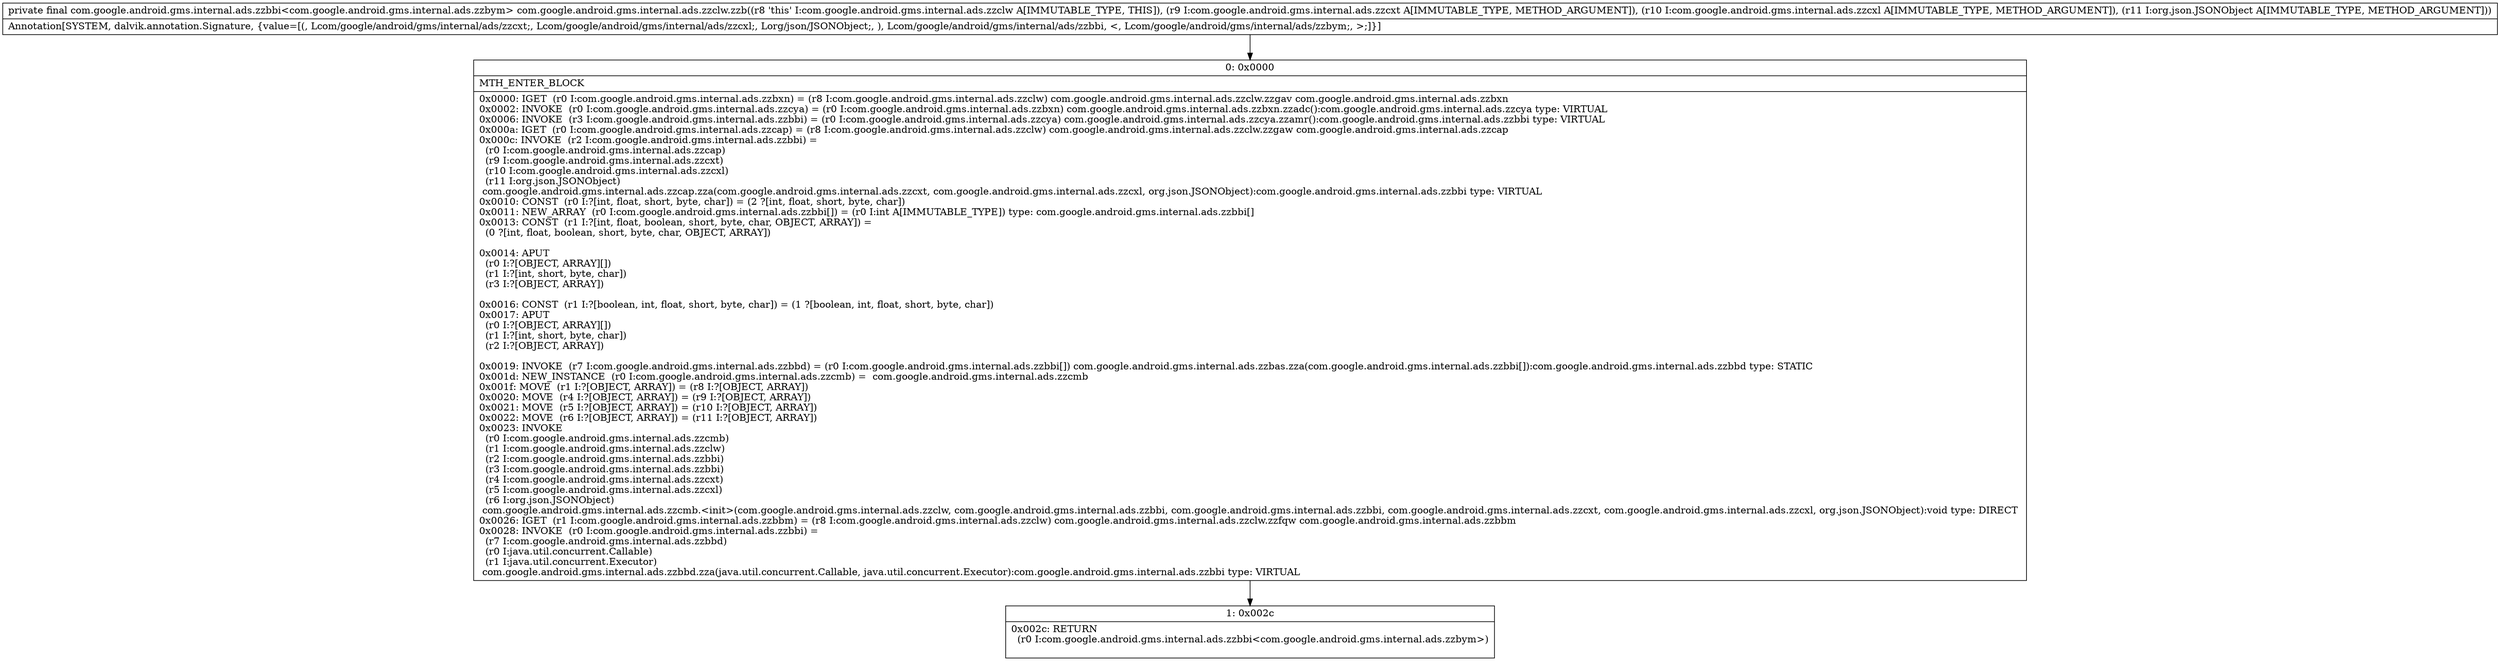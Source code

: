 digraph "CFG forcom.google.android.gms.internal.ads.zzclw.zzb(Lcom\/google\/android\/gms\/internal\/ads\/zzcxt;Lcom\/google\/android\/gms\/internal\/ads\/zzcxl;Lorg\/json\/JSONObject;)Lcom\/google\/android\/gms\/internal\/ads\/zzbbi;" {
Node_0 [shape=record,label="{0\:\ 0x0000|MTH_ENTER_BLOCK\l|0x0000: IGET  (r0 I:com.google.android.gms.internal.ads.zzbxn) = (r8 I:com.google.android.gms.internal.ads.zzclw) com.google.android.gms.internal.ads.zzclw.zzgav com.google.android.gms.internal.ads.zzbxn \l0x0002: INVOKE  (r0 I:com.google.android.gms.internal.ads.zzcya) = (r0 I:com.google.android.gms.internal.ads.zzbxn) com.google.android.gms.internal.ads.zzbxn.zzadc():com.google.android.gms.internal.ads.zzcya type: VIRTUAL \l0x0006: INVOKE  (r3 I:com.google.android.gms.internal.ads.zzbbi) = (r0 I:com.google.android.gms.internal.ads.zzcya) com.google.android.gms.internal.ads.zzcya.zzamr():com.google.android.gms.internal.ads.zzbbi type: VIRTUAL \l0x000a: IGET  (r0 I:com.google.android.gms.internal.ads.zzcap) = (r8 I:com.google.android.gms.internal.ads.zzclw) com.google.android.gms.internal.ads.zzclw.zzgaw com.google.android.gms.internal.ads.zzcap \l0x000c: INVOKE  (r2 I:com.google.android.gms.internal.ads.zzbbi) = \l  (r0 I:com.google.android.gms.internal.ads.zzcap)\l  (r9 I:com.google.android.gms.internal.ads.zzcxt)\l  (r10 I:com.google.android.gms.internal.ads.zzcxl)\l  (r11 I:org.json.JSONObject)\l com.google.android.gms.internal.ads.zzcap.zza(com.google.android.gms.internal.ads.zzcxt, com.google.android.gms.internal.ads.zzcxl, org.json.JSONObject):com.google.android.gms.internal.ads.zzbbi type: VIRTUAL \l0x0010: CONST  (r0 I:?[int, float, short, byte, char]) = (2 ?[int, float, short, byte, char]) \l0x0011: NEW_ARRAY  (r0 I:com.google.android.gms.internal.ads.zzbbi[]) = (r0 I:int A[IMMUTABLE_TYPE]) type: com.google.android.gms.internal.ads.zzbbi[] \l0x0013: CONST  (r1 I:?[int, float, boolean, short, byte, char, OBJECT, ARRAY]) = \l  (0 ?[int, float, boolean, short, byte, char, OBJECT, ARRAY])\l \l0x0014: APUT  \l  (r0 I:?[OBJECT, ARRAY][])\l  (r1 I:?[int, short, byte, char])\l  (r3 I:?[OBJECT, ARRAY])\l \l0x0016: CONST  (r1 I:?[boolean, int, float, short, byte, char]) = (1 ?[boolean, int, float, short, byte, char]) \l0x0017: APUT  \l  (r0 I:?[OBJECT, ARRAY][])\l  (r1 I:?[int, short, byte, char])\l  (r2 I:?[OBJECT, ARRAY])\l \l0x0019: INVOKE  (r7 I:com.google.android.gms.internal.ads.zzbbd) = (r0 I:com.google.android.gms.internal.ads.zzbbi[]) com.google.android.gms.internal.ads.zzbas.zza(com.google.android.gms.internal.ads.zzbbi[]):com.google.android.gms.internal.ads.zzbbd type: STATIC \l0x001d: NEW_INSTANCE  (r0 I:com.google.android.gms.internal.ads.zzcmb) =  com.google.android.gms.internal.ads.zzcmb \l0x001f: MOVE  (r1 I:?[OBJECT, ARRAY]) = (r8 I:?[OBJECT, ARRAY]) \l0x0020: MOVE  (r4 I:?[OBJECT, ARRAY]) = (r9 I:?[OBJECT, ARRAY]) \l0x0021: MOVE  (r5 I:?[OBJECT, ARRAY]) = (r10 I:?[OBJECT, ARRAY]) \l0x0022: MOVE  (r6 I:?[OBJECT, ARRAY]) = (r11 I:?[OBJECT, ARRAY]) \l0x0023: INVOKE  \l  (r0 I:com.google.android.gms.internal.ads.zzcmb)\l  (r1 I:com.google.android.gms.internal.ads.zzclw)\l  (r2 I:com.google.android.gms.internal.ads.zzbbi)\l  (r3 I:com.google.android.gms.internal.ads.zzbbi)\l  (r4 I:com.google.android.gms.internal.ads.zzcxt)\l  (r5 I:com.google.android.gms.internal.ads.zzcxl)\l  (r6 I:org.json.JSONObject)\l com.google.android.gms.internal.ads.zzcmb.\<init\>(com.google.android.gms.internal.ads.zzclw, com.google.android.gms.internal.ads.zzbbi, com.google.android.gms.internal.ads.zzbbi, com.google.android.gms.internal.ads.zzcxt, com.google.android.gms.internal.ads.zzcxl, org.json.JSONObject):void type: DIRECT \l0x0026: IGET  (r1 I:com.google.android.gms.internal.ads.zzbbm) = (r8 I:com.google.android.gms.internal.ads.zzclw) com.google.android.gms.internal.ads.zzclw.zzfqw com.google.android.gms.internal.ads.zzbbm \l0x0028: INVOKE  (r0 I:com.google.android.gms.internal.ads.zzbbi) = \l  (r7 I:com.google.android.gms.internal.ads.zzbbd)\l  (r0 I:java.util.concurrent.Callable)\l  (r1 I:java.util.concurrent.Executor)\l com.google.android.gms.internal.ads.zzbbd.zza(java.util.concurrent.Callable, java.util.concurrent.Executor):com.google.android.gms.internal.ads.zzbbi type: VIRTUAL \l}"];
Node_1 [shape=record,label="{1\:\ 0x002c|0x002c: RETURN  \l  (r0 I:com.google.android.gms.internal.ads.zzbbi\<com.google.android.gms.internal.ads.zzbym\>)\l \l}"];
MethodNode[shape=record,label="{private final com.google.android.gms.internal.ads.zzbbi\<com.google.android.gms.internal.ads.zzbym\> com.google.android.gms.internal.ads.zzclw.zzb((r8 'this' I:com.google.android.gms.internal.ads.zzclw A[IMMUTABLE_TYPE, THIS]), (r9 I:com.google.android.gms.internal.ads.zzcxt A[IMMUTABLE_TYPE, METHOD_ARGUMENT]), (r10 I:com.google.android.gms.internal.ads.zzcxl A[IMMUTABLE_TYPE, METHOD_ARGUMENT]), (r11 I:org.json.JSONObject A[IMMUTABLE_TYPE, METHOD_ARGUMENT]))  | Annotation[SYSTEM, dalvik.annotation.Signature, \{value=[(, Lcom\/google\/android\/gms\/internal\/ads\/zzcxt;, Lcom\/google\/android\/gms\/internal\/ads\/zzcxl;, Lorg\/json\/JSONObject;, ), Lcom\/google\/android\/gms\/internal\/ads\/zzbbi, \<, Lcom\/google\/android\/gms\/internal\/ads\/zzbym;, \>;]\}]\l}"];
MethodNode -> Node_0;
Node_0 -> Node_1;
}

